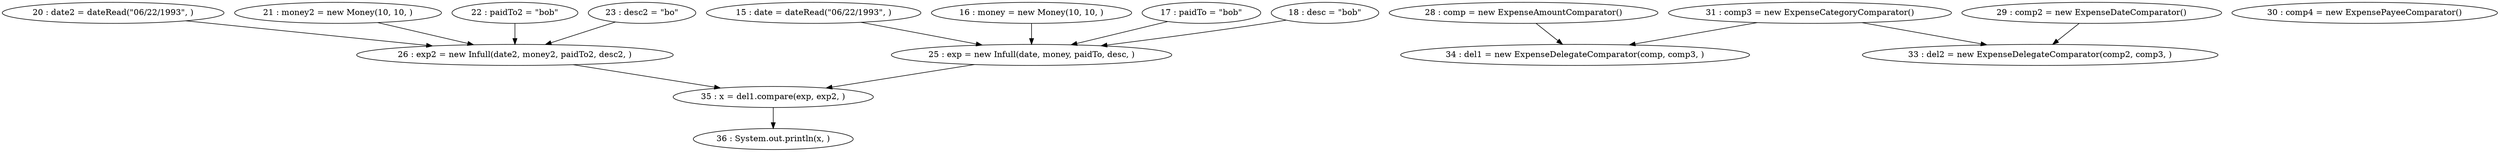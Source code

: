 digraph G {
"15 : date = dateRead(\"06/22/1993\", )"
"15 : date = dateRead(\"06/22/1993\", )" -> "25 : exp = new Infull(date, money, paidTo, desc, )"
"16 : money = new Money(10, 10, )"
"16 : money = new Money(10, 10, )" -> "25 : exp = new Infull(date, money, paidTo, desc, )"
"17 : paidTo = \"bob\""
"17 : paidTo = \"bob\"" -> "25 : exp = new Infull(date, money, paidTo, desc, )"
"18 : desc = \"bob\""
"18 : desc = \"bob\"" -> "25 : exp = new Infull(date, money, paidTo, desc, )"
"20 : date2 = dateRead(\"06/22/1993\", )"
"20 : date2 = dateRead(\"06/22/1993\", )" -> "26 : exp2 = new Infull(date2, money2, paidTo2, desc2, )"
"21 : money2 = new Money(10, 10, )"
"21 : money2 = new Money(10, 10, )" -> "26 : exp2 = new Infull(date2, money2, paidTo2, desc2, )"
"22 : paidTo2 = \"bob\""
"22 : paidTo2 = \"bob\"" -> "26 : exp2 = new Infull(date2, money2, paidTo2, desc2, )"
"23 : desc2 = \"bo\""
"23 : desc2 = \"bo\"" -> "26 : exp2 = new Infull(date2, money2, paidTo2, desc2, )"
"25 : exp = new Infull(date, money, paidTo, desc, )"
"25 : exp = new Infull(date, money, paidTo, desc, )" -> "35 : x = del1.compare(exp, exp2, )"
"26 : exp2 = new Infull(date2, money2, paidTo2, desc2, )"
"26 : exp2 = new Infull(date2, money2, paidTo2, desc2, )" -> "35 : x = del1.compare(exp, exp2, )"
"28 : comp = new ExpenseAmountComparator()"
"28 : comp = new ExpenseAmountComparator()" -> "34 : del1 = new ExpenseDelegateComparator(comp, comp3, )"
"29 : comp2 = new ExpenseDateComparator()"
"29 : comp2 = new ExpenseDateComparator()" -> "33 : del2 = new ExpenseDelegateComparator(comp2, comp3, )"
"30 : comp4 = new ExpensePayeeComparator()"
"31 : comp3 = new ExpenseCategoryComparator()"
"31 : comp3 = new ExpenseCategoryComparator()" -> "33 : del2 = new ExpenseDelegateComparator(comp2, comp3, )"
"31 : comp3 = new ExpenseCategoryComparator()" -> "34 : del1 = new ExpenseDelegateComparator(comp, comp3, )"
"33 : del2 = new ExpenseDelegateComparator(comp2, comp3, )"
"34 : del1 = new ExpenseDelegateComparator(comp, comp3, )"
"35 : x = del1.compare(exp, exp2, )"
"35 : x = del1.compare(exp, exp2, )" -> "36 : System.out.println(x, )"
"36 : System.out.println(x, )"
}